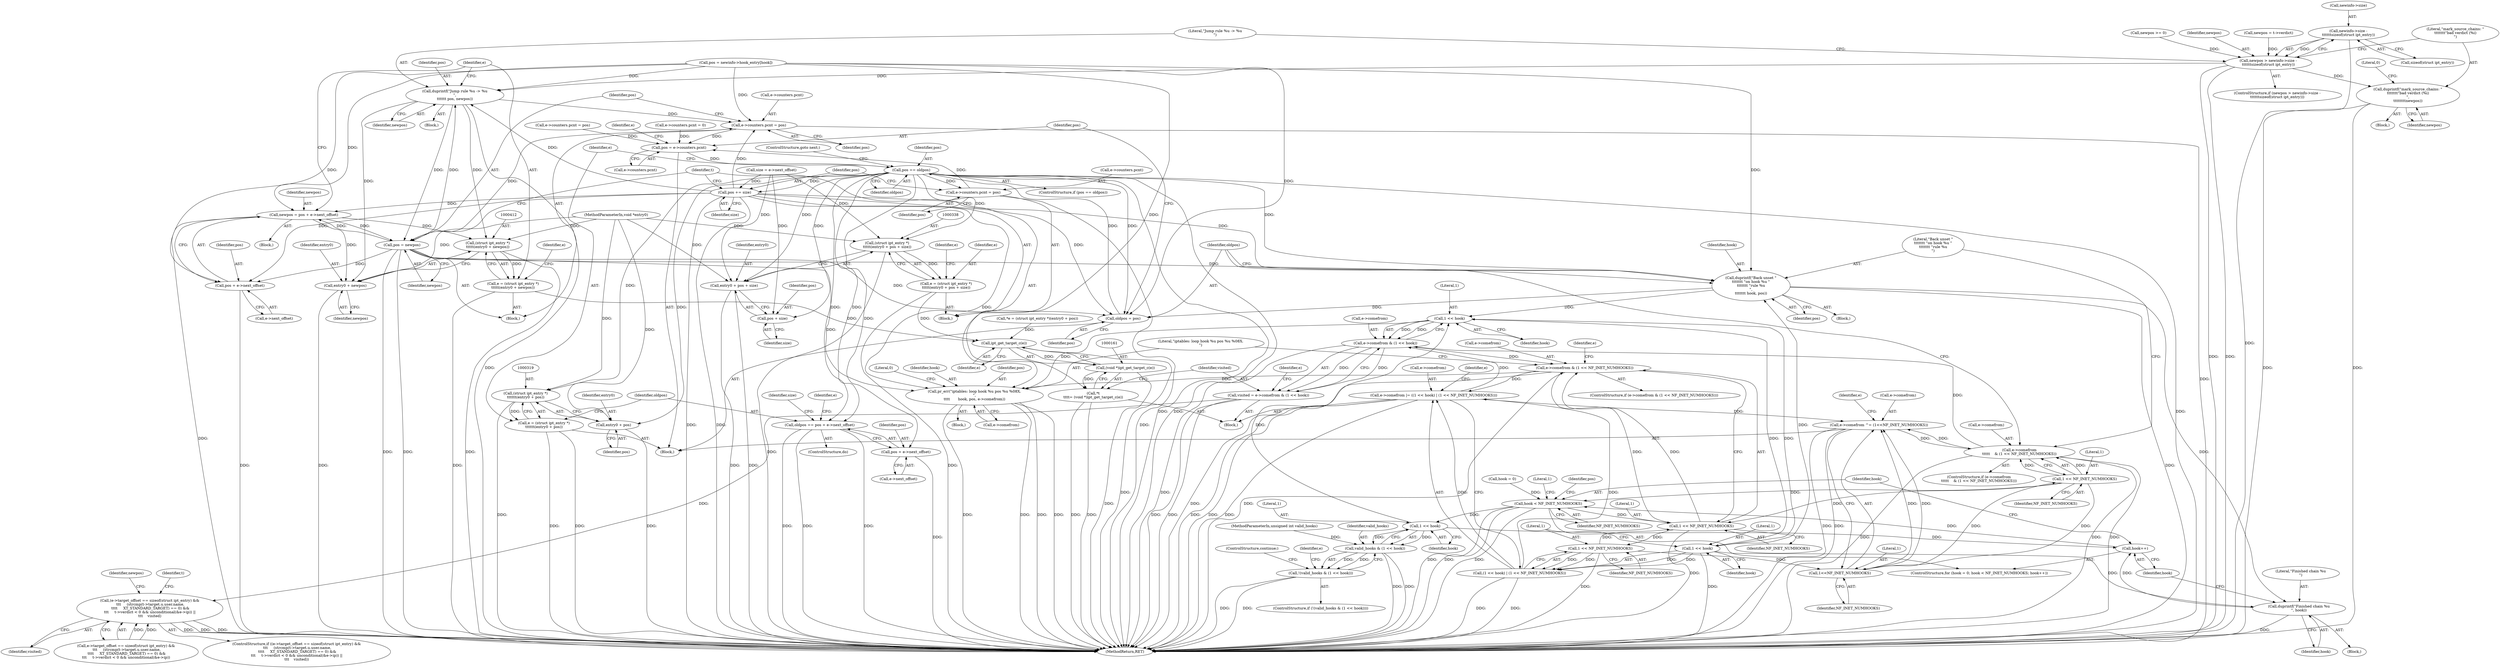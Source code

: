 digraph "0_linux_54d83fc74aa9ec72794373cb47432c5f7fb1a309_6@API" {
"1000384" [label="(Call,newinfo->size -\n\t\t\t\t\t\tsizeof(struct ipt_entry))"];
"1000382" [label="(Call,newpos > newinfo->size -\n\t\t\t\t\t\tsizeof(struct ipt_entry))"];
"1000391" [label="(Call,duprintf(\"mark_source_chains: \"\n\t\t\t\t\t\t\t\"bad verdict (%i)\n\",\n\t\t\t\t\t\t\t\tnewpos))"];
"1000396" [label="(Call,duprintf(\"Jump rule %u -> %u\n\",\n\t\t\t\t\t\t pos, newpos))"];
"1000411" [label="(Call,(struct ipt_entry *)\n\t\t\t\t\t(entry0 + newpos))"];
"1000409" [label="(Call,e = (struct ipt_entry *)\n\t\t\t\t\t(entry0 + newpos))"];
"1000162" [label="(Call,ipt_get_target_c(e))"];
"1000160" [label="(Call,(void *)ipt_get_target_c(e))"];
"1000158" [label="(Call,*t\n\t\t\t\t= (void *)ipt_get_target_c(e))"];
"1000413" [label="(Call,entry0 + newpos)"];
"1000416" [label="(Call,e->counters.pcnt = pos)"];
"1000297" [label="(Call,pos = e->counters.pcnt)"];
"1000312" [label="(Call,pos == oldpos)"];
"1000290" [label="(Call,duprintf(\"Back unset \"\n\t\t\t\t\t\t\t \"on hook %u \"\n\t\t\t\t\t\t\t \"rule %u\n\",\n\t\t\t\t\t\t\t hook, pos))"];
"1000171" [label="(Call,1 << hook)"];
"1000167" [label="(Call,e->comefrom & (1 << hook))"];
"1000165" [label="(Call,visited = e->comefrom & (1 << hook))"];
"1000204" [label="(Call,(e->target_offset == sizeof(struct ipt_entry) &&\n \t\t\t     (strcmp(t->target.u.user.name,\n \t\t\t\t     XT_STANDARD_TARGET) == 0) &&\n\t\t\t     t->verdict < 0 && unconditional(&e->ip)) ||\n\t\t\t    visited)"];
"1000175" [label="(Call,e->comefrom & (1 << NF_INET_NUMHOOKS))"];
"1000183" [label="(Call,pr_err(\"iptables: loop hook %u pos %u %08X.\n\",\n\t\t\t\t       hook, pos, e->comefrom))"];
"1000192" [label="(Call,e->comefrom |= ((1 << hook) | (1 << NF_INET_NUMHOOKS)))"];
"1000274" [label="(Call,e->comefrom ^= (1<<NF_INET_NUMHOOKS))"];
"1000282" [label="(Call,e->comefrom\n\t\t\t\t\t    & (1 << NF_INET_NUMHOOKS))"];
"1000197" [label="(Call,1 << hook)"];
"1000196" [label="(Call,(1 << hook) | (1 << NF_INET_NUMHOOKS))"];
"1000427" [label="(Call,duprintf(\"Finished chain %u\n\", hook))"];
"1000121" [label="(Call,hook++)"];
"1000118" [label="(Call,hook < NF_INET_NUMHOOKS)"];
"1000144" [label="(Call,1 << hook)"];
"1000142" [label="(Call,valid_hooks & (1 << hook))"];
"1000141" [label="(Call,!(valid_hooks & (1 << hook)))"];
"1000179" [label="(Call,1 << NF_INET_NUMHOOKS)"];
"1000200" [label="(Call,1 << NF_INET_NUMHOOKS)"];
"1000278" [label="(Call,1<<NF_INET_NUMHOOKS)"];
"1000286" [label="(Call,1 << NF_INET_NUMHOOKS)"];
"1000294" [label="(Call,oldpos = pos)"];
"1000318" [label="(Call,(struct ipt_entry *)\n\t\t\t\t\t\t(entry0 + pos))"];
"1000316" [label="(Call,e = (struct ipt_entry *)\n\t\t\t\t\t\t(entry0 + pos))"];
"1000320" [label="(Call,entry0 + pos)"];
"1000323" [label="(Call,oldpos == pos + e->next_offset)"];
"1000325" [label="(Call,pos + e->next_offset)"];
"1000337" [label="(Call,(struct ipt_entry *)\n\t\t\t\t\t(entry0 + pos + size))"];
"1000335" [label="(Call,e = (struct ipt_entry *)\n\t\t\t\t\t(entry0 + pos + size))"];
"1000339" [label="(Call,entry0 + pos + size)"];
"1000341" [label="(Call,pos + size)"];
"1000344" [label="(Call,e->counters.pcnt = pos)"];
"1000351" [label="(Call,pos += size)"];
"1000402" [label="(Call,newpos = pos + e->next_offset)"];
"1000423" [label="(Call,pos = newpos)"];
"1000404" [label="(Call,pos + e->next_offset)"];
"1000123" [label="(Block,)"];
"1000167" [label="(Call,e->comefrom & (1 << hook))"];
"1000183" [label="(Call,pr_err(\"iptables: loop hook %u pos %u %08X.\n\",\n\t\t\t\t       hook, pos, e->comefrom))"];
"1000173" [label="(Identifier,hook)"];
"1000179" [label="(Call,1 << NF_INET_NUMHOOKS)"];
"1000168" [label="(Call,e->comefrom)"];
"1000159" [label="(Identifier,t)"];
"1000141" [label="(Call,!(valid_hooks & (1 << hook)))"];
"1000143" [label="(Identifier,valid_hooks)"];
"1000432" [label="(MethodReturn,RET)"];
"1000383" [label="(Identifier,newpos)"];
"1000307" [label="(Identifier,e)"];
"1000191" [label="(Literal,0)"];
"1000296" [label="(Identifier,pos)"];
"1000343" [label="(Identifier,size)"];
"1000156" [label="(Block,)"];
"1000340" [label="(Identifier,entry0)"];
"1000311" [label="(ControlStructure,if (pos == oldpos))"];
"1000140" [label="(ControlStructure,if (!(valid_hooks & (1 << hook))))"];
"1000162" [label="(Call,ipt_get_target_c(e))"];
"1000324" [label="(Identifier,oldpos)"];
"1000318" [label="(Call,(struct ipt_entry *)\n\t\t\t\t\t\t(entry0 + pos))"];
"1000272" [label="(ControlStructure,do)"];
"1000404" [label="(Call,pos + e->next_offset)"];
"1000431" [label="(Literal,1)"];
"1000410" [label="(Identifier,e)"];
"1000399" [label="(Identifier,newpos)"];
"1000187" [label="(Call,e->comefrom)"];
"1000345" [label="(Call,e->counters.pcnt)"];
"1000110" [label="(MethodParameterIn,unsigned int valid_hooks)"];
"1000196" [label="(Call,(1 << hook) | (1 << NF_INET_NUMHOOKS))"];
"1000417" [label="(Call,e->counters.pcnt)"];
"1000351" [label="(Call,pos += size)"];
"1000185" [label="(Identifier,hook)"];
"1000330" [label="(Call,size = e->next_offset)"];
"1000304" [label="(Call,e->counters.pcnt = 0)"];
"1000147" [label="(ControlStructure,continue;)"];
"1000287" [label="(Literal,1)"];
"1000144" [label="(Call,1 << hook)"];
"1000406" [label="(Call,e->next_offset)"];
"1000317" [label="(Identifier,e)"];
"1000273" [label="(Block,)"];
"1000335" [label="(Call,e = (struct ipt_entry *)\n\t\t\t\t\t(entry0 + pos + size))"];
"1000193" [label="(Call,e->comefrom)"];
"1000199" [label="(Identifier,hook)"];
"1000274" [label="(Call,e->comefrom ^= (1<<NF_INET_NUMHOOKS))"];
"1000281" [label="(ControlStructure,if (e->comefrom\n\t\t\t\t\t    & (1 << NF_INET_NUMHOOKS)))"];
"1000323" [label="(Call,oldpos == pos + e->next_offset)"];
"1000393" [label="(Identifier,newpos)"];
"1000280" [label="(Identifier,NF_INET_NUMHOOKS)"];
"1000288" [label="(Identifier,NF_INET_NUMHOOKS)"];
"1000413" [label="(Call,entry0 + newpos)"];
"1000395" [label="(Literal,0)"];
"1000275" [label="(Call,e->comefrom)"];
"1000391" [label="(Call,duprintf(\"mark_source_chains: \"\n\t\t\t\t\t\t\t\"bad verdict (%i)\n\",\n\t\t\t\t\t\t\t\tnewpos))"];
"1000276" [label="(Identifier,e)"];
"1000298" [label="(Identifier,pos)"];
"1000427" [label="(Call,duprintf(\"Finished chain %u\n\", hook))"];
"1000175" [label="(Call,e->comefrom & (1 << NF_INET_NUMHOOKS))"];
"1000120" [label="(Identifier,NF_INET_NUMHOOKS)"];
"1000337" [label="(Call,(struct ipt_entry *)\n\t\t\t\t\t(entry0 + pos + size))"];
"1000357" [label="(Call,newpos = t->verdict)"];
"1000325" [label="(Call,pos + e->next_offset)"];
"1000194" [label="(Identifier,e)"];
"1000163" [label="(Identifier,e)"];
"1000320" [label="(Call,entry0 + pos)"];
"1000171" [label="(Call,1 << hook)"];
"1000181" [label="(Identifier,NF_INET_NUMHOOKS)"];
"1000322" [label="(Identifier,pos)"];
"1000425" [label="(Identifier,newpos)"];
"1000126" [label="(Identifier,pos)"];
"1000402" [label="(Call,newpos = pos + e->next_offset)"];
"1000339" [label="(Call,entry0 + pos + size)"];
"1000342" [label="(Identifier,pos)"];
"1000299" [label="(Call,e->counters.pcnt)"];
"1000415" [label="(Identifier,newpos)"];
"1000192" [label="(Call,e->comefrom |= ((1 << hook) | (1 << NF_INET_NUMHOOKS)))"];
"1000202" [label="(Identifier,NF_INET_NUMHOOKS)"];
"1000316" [label="(Call,e = (struct ipt_entry *)\n\t\t\t\t\t\t(entry0 + pos))"];
"1000403" [label="(Identifier,newpos)"];
"1000381" [label="(ControlStructure,if (newpos > newinfo->size -\n\t\t\t\t\t\tsizeof(struct ipt_entry)))"];
"1000382" [label="(Call,newpos > newinfo->size -\n\t\t\t\t\t\tsizeof(struct ipt_entry))"];
"1000398" [label="(Identifier,pos)"];
"1000292" [label="(Identifier,hook)"];
"1000186" [label="(Identifier,pos)"];
"1000416" [label="(Call,e->counters.pcnt = pos)"];
"1000119" [label="(Identifier,hook)"];
"1000396" [label="(Call,duprintf(\"Jump rule %u -> %u\n\",\n\t\t\t\t\t\t pos, newpos))"];
"1000314" [label="(Identifier,oldpos)"];
"1000350" [label="(Identifier,pos)"];
"1000344" [label="(Call,e->counters.pcnt = pos)"];
"1000148" [label="(Call,e->counters.pcnt = pos)"];
"1000295" [label="(Identifier,oldpos)"];
"1000409" [label="(Call,e = (struct ipt_entry *)\n\t\t\t\t\t(entry0 + newpos))"];
"1000208" [label="(Identifier,e)"];
"1000352" [label="(Identifier,pos)"];
"1000353" [label="(Identifier,size)"];
"1000145" [label="(Literal,1)"];
"1000151" [label="(Identifier,e)"];
"1000237" [label="(Identifier,visited)"];
"1000423" [label="(Call,pos = newpos)"];
"1000118" [label="(Call,hook < NF_INET_NUMHOOKS)"];
"1000377" [label="(Call,newpos >= 0)"];
"1000201" [label="(Literal,1)"];
"1000336" [label="(Identifier,e)"];
"1000166" [label="(Identifier,visited)"];
"1000327" [label="(Call,e->next_offset)"];
"1000392" [label="(Literal,\"mark_source_chains: \"\n\t\t\t\t\t\t\t\"bad verdict (%i)\n\")"];
"1000114" [label="(ControlStructure,for (hook = 0; hook < NF_INET_NUMHOOKS; hook++))"];
"1000177" [label="(Identifier,e)"];
"1000390" [label="(Block,)"];
"1000122" [label="(Identifier,hook)"];
"1000347" [label="(Identifier,e)"];
"1000422" [label="(Identifier,pos)"];
"1000133" [label="(Call,*e = (struct ipt_entry *)(entry0 + pos))"];
"1000388" [label="(Call,sizeof(struct ipt_entry))"];
"1000290" [label="(Call,duprintf(\"Back unset \"\n\t\t\t\t\t\t\t \"on hook %u \"\n\t\t\t\t\t\t\t \"rule %u\n\",\n\t\t\t\t\t\t\t hook, pos))"];
"1000238" [label="(Block,)"];
"1000429" [label="(Identifier,hook)"];
"1000180" [label="(Literal,1)"];
"1000297" [label="(Call,pos = e->counters.pcnt)"];
"1000146" [label="(Identifier,hook)"];
"1000205" [label="(Call,e->target_offset == sizeof(struct ipt_entry) &&\n \t\t\t     (strcmp(t->target.u.user.name,\n \t\t\t\t     XT_STANDARD_TARGET) == 0) &&\n\t\t\t     t->verdict < 0 && unconditional(&e->ip))"];
"1000380" [label="(Block,)"];
"1000204" [label="(Call,(e->target_offset == sizeof(struct ipt_entry) &&\n \t\t\t     (strcmp(t->target.u.user.name,\n \t\t\t\t     XT_STANDARD_TARGET) == 0) &&\n\t\t\t     t->verdict < 0 && unconditional(&e->ip)) ||\n\t\t\t    visited)"];
"1000249" [label="(Identifier,t)"];
"1000401" [label="(Block,)"];
"1000289" [label="(Block,)"];
"1000315" [label="(ControlStructure,goto next;)"];
"1000284" [label="(Identifier,e)"];
"1000411" [label="(Call,(struct ipt_entry *)\n\t\t\t\t\t(entry0 + newpos))"];
"1000111" [label="(MethodParameterIn,void *entry0)"];
"1000203" [label="(ControlStructure,if ((e->target_offset == sizeof(struct ipt_entry) &&\n \t\t\t     (strcmp(t->target.u.user.name,\n \t\t\t\t     XT_STANDARD_TARGET) == 0) &&\n\t\t\t     t->verdict < 0 && unconditional(&e->ip)) ||\n\t\t\t    visited))"];
"1000172" [label="(Literal,1)"];
"1000283" [label="(Call,e->comefrom)"];
"1000313" [label="(Identifier,pos)"];
"1000198" [label="(Literal,1)"];
"1000174" [label="(ControlStructure,if (e->comefrom & (1 << NF_INET_NUMHOOKS)))"];
"1000326" [label="(Identifier,pos)"];
"1000125" [label="(Call,pos = newinfo->hook_entry[hook])"];
"1000115" [label="(Call,hook = 0)"];
"1000321" [label="(Identifier,entry0)"];
"1000121" [label="(Call,hook++)"];
"1000160" [label="(Call,(void *)ipt_get_target_c(e))"];
"1000176" [label="(Call,e->comefrom)"];
"1000165" [label="(Call,visited = e->comefrom & (1 << hook))"];
"1000279" [label="(Literal,1)"];
"1000385" [label="(Call,newinfo->size)"];
"1000384" [label="(Call,newinfo->size -\n\t\t\t\t\t\tsizeof(struct ipt_entry))"];
"1000397" [label="(Literal,\"Jump rule %u -> %u\n\")"];
"1000414" [label="(Identifier,entry0)"];
"1000358" [label="(Identifier,newpos)"];
"1000405" [label="(Identifier,pos)"];
"1000158" [label="(Call,*t\n\t\t\t\t= (void *)ipt_get_target_c(e))"];
"1000200" [label="(Call,1 << NF_INET_NUMHOOKS)"];
"1000278" [label="(Call,1<<NF_INET_NUMHOOKS)"];
"1000294" [label="(Call,oldpos = pos)"];
"1000355" [label="(Block,)"];
"1000282" [label="(Call,e->comefrom\n\t\t\t\t\t    & (1 << NF_INET_NUMHOOKS))"];
"1000419" [label="(Identifier,e)"];
"1000428" [label="(Literal,\"Finished chain %u\n\")"];
"1000341" [label="(Call,pos + size)"];
"1000286" [label="(Call,1 << NF_INET_NUMHOOKS)"];
"1000291" [label="(Literal,\"Back unset \"\n\t\t\t\t\t\t\t \"on hook %u \"\n\t\t\t\t\t\t\t \"rule %u\n\")"];
"1000293" [label="(Identifier,pos)"];
"1000331" [label="(Identifier,size)"];
"1000142" [label="(Call,valid_hooks & (1 << hook))"];
"1000312" [label="(Call,pos == oldpos)"];
"1000424" [label="(Identifier,pos)"];
"1000197" [label="(Call,1 << hook)"];
"1000182" [label="(Block,)"];
"1000184" [label="(Literal,\"iptables: loop hook %u pos %u %08X.\n\")"];
"1000384" -> "1000382"  [label="AST: "];
"1000384" -> "1000388"  [label="CFG: "];
"1000385" -> "1000384"  [label="AST: "];
"1000388" -> "1000384"  [label="AST: "];
"1000382" -> "1000384"  [label="CFG: "];
"1000384" -> "1000432"  [label="DDG: "];
"1000384" -> "1000382"  [label="DDG: "];
"1000382" -> "1000381"  [label="AST: "];
"1000383" -> "1000382"  [label="AST: "];
"1000392" -> "1000382"  [label="CFG: "];
"1000397" -> "1000382"  [label="CFG: "];
"1000382" -> "1000432"  [label="DDG: "];
"1000382" -> "1000432"  [label="DDG: "];
"1000357" -> "1000382"  [label="DDG: "];
"1000377" -> "1000382"  [label="DDG: "];
"1000382" -> "1000391"  [label="DDG: "];
"1000382" -> "1000396"  [label="DDG: "];
"1000391" -> "1000390"  [label="AST: "];
"1000391" -> "1000393"  [label="CFG: "];
"1000392" -> "1000391"  [label="AST: "];
"1000393" -> "1000391"  [label="AST: "];
"1000395" -> "1000391"  [label="CFG: "];
"1000391" -> "1000432"  [label="DDG: "];
"1000391" -> "1000432"  [label="DDG: "];
"1000396" -> "1000380"  [label="AST: "];
"1000396" -> "1000399"  [label="CFG: "];
"1000397" -> "1000396"  [label="AST: "];
"1000398" -> "1000396"  [label="AST: "];
"1000399" -> "1000396"  [label="AST: "];
"1000410" -> "1000396"  [label="CFG: "];
"1000396" -> "1000432"  [label="DDG: "];
"1000423" -> "1000396"  [label="DDG: "];
"1000351" -> "1000396"  [label="DDG: "];
"1000125" -> "1000396"  [label="DDG: "];
"1000396" -> "1000411"  [label="DDG: "];
"1000396" -> "1000413"  [label="DDG: "];
"1000396" -> "1000416"  [label="DDG: "];
"1000396" -> "1000423"  [label="DDG: "];
"1000411" -> "1000409"  [label="AST: "];
"1000411" -> "1000413"  [label="CFG: "];
"1000412" -> "1000411"  [label="AST: "];
"1000413" -> "1000411"  [label="AST: "];
"1000409" -> "1000411"  [label="CFG: "];
"1000411" -> "1000432"  [label="DDG: "];
"1000411" -> "1000409"  [label="DDG: "];
"1000111" -> "1000411"  [label="DDG: "];
"1000402" -> "1000411"  [label="DDG: "];
"1000409" -> "1000355"  [label="AST: "];
"1000410" -> "1000409"  [label="AST: "];
"1000419" -> "1000409"  [label="CFG: "];
"1000409" -> "1000432"  [label="DDG: "];
"1000409" -> "1000162"  [label="DDG: "];
"1000162" -> "1000160"  [label="AST: "];
"1000162" -> "1000163"  [label="CFG: "];
"1000163" -> "1000162"  [label="AST: "];
"1000160" -> "1000162"  [label="CFG: "];
"1000162" -> "1000432"  [label="DDG: "];
"1000162" -> "1000160"  [label="DDG: "];
"1000335" -> "1000162"  [label="DDG: "];
"1000133" -> "1000162"  [label="DDG: "];
"1000160" -> "1000158"  [label="AST: "];
"1000161" -> "1000160"  [label="AST: "];
"1000158" -> "1000160"  [label="CFG: "];
"1000160" -> "1000432"  [label="DDG: "];
"1000160" -> "1000158"  [label="DDG: "];
"1000158" -> "1000156"  [label="AST: "];
"1000159" -> "1000158"  [label="AST: "];
"1000166" -> "1000158"  [label="CFG: "];
"1000158" -> "1000432"  [label="DDG: "];
"1000158" -> "1000432"  [label="DDG: "];
"1000413" -> "1000415"  [label="CFG: "];
"1000414" -> "1000413"  [label="AST: "];
"1000415" -> "1000413"  [label="AST: "];
"1000413" -> "1000432"  [label="DDG: "];
"1000111" -> "1000413"  [label="DDG: "];
"1000402" -> "1000413"  [label="DDG: "];
"1000416" -> "1000355"  [label="AST: "];
"1000416" -> "1000422"  [label="CFG: "];
"1000417" -> "1000416"  [label="AST: "];
"1000422" -> "1000416"  [label="AST: "];
"1000424" -> "1000416"  [label="CFG: "];
"1000416" -> "1000432"  [label="DDG: "];
"1000416" -> "1000297"  [label="DDG: "];
"1000423" -> "1000416"  [label="DDG: "];
"1000351" -> "1000416"  [label="DDG: "];
"1000125" -> "1000416"  [label="DDG: "];
"1000297" -> "1000273"  [label="AST: "];
"1000297" -> "1000299"  [label="CFG: "];
"1000298" -> "1000297"  [label="AST: "];
"1000299" -> "1000297"  [label="AST: "];
"1000307" -> "1000297"  [label="CFG: "];
"1000304" -> "1000297"  [label="DDG: "];
"1000148" -> "1000297"  [label="DDG: "];
"1000344" -> "1000297"  [label="DDG: "];
"1000297" -> "1000312"  [label="DDG: "];
"1000312" -> "1000311"  [label="AST: "];
"1000312" -> "1000314"  [label="CFG: "];
"1000313" -> "1000312"  [label="AST: "];
"1000314" -> "1000312"  [label="AST: "];
"1000315" -> "1000312"  [label="CFG: "];
"1000317" -> "1000312"  [label="CFG: "];
"1000312" -> "1000432"  [label="DDG: "];
"1000312" -> "1000432"  [label="DDG: "];
"1000312" -> "1000432"  [label="DDG: "];
"1000312" -> "1000290"  [label="DDG: "];
"1000312" -> "1000294"  [label="DDG: "];
"1000294" -> "1000312"  [label="DDG: "];
"1000312" -> "1000318"  [label="DDG: "];
"1000312" -> "1000320"  [label="DDG: "];
"1000312" -> "1000323"  [label="DDG: "];
"1000312" -> "1000323"  [label="DDG: "];
"1000312" -> "1000325"  [label="DDG: "];
"1000312" -> "1000337"  [label="DDG: "];
"1000312" -> "1000339"  [label="DDG: "];
"1000312" -> "1000341"  [label="DDG: "];
"1000312" -> "1000344"  [label="DDG: "];
"1000312" -> "1000351"  [label="DDG: "];
"1000290" -> "1000289"  [label="AST: "];
"1000290" -> "1000293"  [label="CFG: "];
"1000291" -> "1000290"  [label="AST: "];
"1000292" -> "1000290"  [label="AST: "];
"1000293" -> "1000290"  [label="AST: "];
"1000295" -> "1000290"  [label="CFG: "];
"1000290" -> "1000432"  [label="DDG: "];
"1000290" -> "1000171"  [label="DDG: "];
"1000197" -> "1000290"  [label="DDG: "];
"1000423" -> "1000290"  [label="DDG: "];
"1000351" -> "1000290"  [label="DDG: "];
"1000125" -> "1000290"  [label="DDG: "];
"1000290" -> "1000294"  [label="DDG: "];
"1000290" -> "1000427"  [label="DDG: "];
"1000171" -> "1000167"  [label="AST: "];
"1000171" -> "1000173"  [label="CFG: "];
"1000172" -> "1000171"  [label="AST: "];
"1000173" -> "1000171"  [label="AST: "];
"1000167" -> "1000171"  [label="CFG: "];
"1000171" -> "1000167"  [label="DDG: "];
"1000171" -> "1000167"  [label="DDG: "];
"1000197" -> "1000171"  [label="DDG: "];
"1000144" -> "1000171"  [label="DDG: "];
"1000171" -> "1000183"  [label="DDG: "];
"1000171" -> "1000197"  [label="DDG: "];
"1000167" -> "1000165"  [label="AST: "];
"1000168" -> "1000167"  [label="AST: "];
"1000165" -> "1000167"  [label="CFG: "];
"1000167" -> "1000432"  [label="DDG: "];
"1000167" -> "1000165"  [label="DDG: "];
"1000167" -> "1000165"  [label="DDG: "];
"1000192" -> "1000167"  [label="DDG: "];
"1000282" -> "1000167"  [label="DDG: "];
"1000167" -> "1000175"  [label="DDG: "];
"1000165" -> "1000156"  [label="AST: "];
"1000166" -> "1000165"  [label="AST: "];
"1000177" -> "1000165"  [label="CFG: "];
"1000165" -> "1000432"  [label="DDG: "];
"1000165" -> "1000432"  [label="DDG: "];
"1000165" -> "1000204"  [label="DDG: "];
"1000204" -> "1000203"  [label="AST: "];
"1000204" -> "1000205"  [label="CFG: "];
"1000204" -> "1000237"  [label="CFG: "];
"1000205" -> "1000204"  [label="AST: "];
"1000237" -> "1000204"  [label="AST: "];
"1000249" -> "1000204"  [label="CFG: "];
"1000358" -> "1000204"  [label="CFG: "];
"1000204" -> "1000432"  [label="DDG: "];
"1000204" -> "1000432"  [label="DDG: "];
"1000204" -> "1000432"  [label="DDG: "];
"1000205" -> "1000204"  [label="DDG: "];
"1000205" -> "1000204"  [label="DDG: "];
"1000175" -> "1000174"  [label="AST: "];
"1000175" -> "1000179"  [label="CFG: "];
"1000176" -> "1000175"  [label="AST: "];
"1000179" -> "1000175"  [label="AST: "];
"1000184" -> "1000175"  [label="CFG: "];
"1000194" -> "1000175"  [label="CFG: "];
"1000175" -> "1000432"  [label="DDG: "];
"1000175" -> "1000432"  [label="DDG: "];
"1000179" -> "1000175"  [label="DDG: "];
"1000179" -> "1000175"  [label="DDG: "];
"1000175" -> "1000183"  [label="DDG: "];
"1000175" -> "1000192"  [label="DDG: "];
"1000183" -> "1000182"  [label="AST: "];
"1000183" -> "1000187"  [label="CFG: "];
"1000184" -> "1000183"  [label="AST: "];
"1000185" -> "1000183"  [label="AST: "];
"1000186" -> "1000183"  [label="AST: "];
"1000187" -> "1000183"  [label="AST: "];
"1000191" -> "1000183"  [label="CFG: "];
"1000183" -> "1000432"  [label="DDG: "];
"1000183" -> "1000432"  [label="DDG: "];
"1000183" -> "1000432"  [label="DDG: "];
"1000183" -> "1000432"  [label="DDG: "];
"1000423" -> "1000183"  [label="DDG: "];
"1000351" -> "1000183"  [label="DDG: "];
"1000125" -> "1000183"  [label="DDG: "];
"1000192" -> "1000156"  [label="AST: "];
"1000192" -> "1000196"  [label="CFG: "];
"1000193" -> "1000192"  [label="AST: "];
"1000196" -> "1000192"  [label="AST: "];
"1000208" -> "1000192"  [label="CFG: "];
"1000192" -> "1000432"  [label="DDG: "];
"1000192" -> "1000432"  [label="DDG: "];
"1000192" -> "1000432"  [label="DDG: "];
"1000196" -> "1000192"  [label="DDG: "];
"1000196" -> "1000192"  [label="DDG: "];
"1000192" -> "1000274"  [label="DDG: "];
"1000274" -> "1000273"  [label="AST: "];
"1000274" -> "1000278"  [label="CFG: "];
"1000275" -> "1000274"  [label="AST: "];
"1000278" -> "1000274"  [label="AST: "];
"1000284" -> "1000274"  [label="CFG: "];
"1000274" -> "1000432"  [label="DDG: "];
"1000274" -> "1000432"  [label="DDG: "];
"1000282" -> "1000274"  [label="DDG: "];
"1000278" -> "1000274"  [label="DDG: "];
"1000278" -> "1000274"  [label="DDG: "];
"1000274" -> "1000282"  [label="DDG: "];
"1000282" -> "1000281"  [label="AST: "];
"1000282" -> "1000286"  [label="CFG: "];
"1000283" -> "1000282"  [label="AST: "];
"1000286" -> "1000282"  [label="AST: "];
"1000291" -> "1000282"  [label="CFG: "];
"1000295" -> "1000282"  [label="CFG: "];
"1000282" -> "1000432"  [label="DDG: "];
"1000282" -> "1000432"  [label="DDG: "];
"1000282" -> "1000432"  [label="DDG: "];
"1000286" -> "1000282"  [label="DDG: "];
"1000286" -> "1000282"  [label="DDG: "];
"1000197" -> "1000196"  [label="AST: "];
"1000197" -> "1000199"  [label="CFG: "];
"1000198" -> "1000197"  [label="AST: "];
"1000199" -> "1000197"  [label="AST: "];
"1000201" -> "1000197"  [label="CFG: "];
"1000197" -> "1000432"  [label="DDG: "];
"1000197" -> "1000196"  [label="DDG: "];
"1000197" -> "1000196"  [label="DDG: "];
"1000197" -> "1000427"  [label="DDG: "];
"1000196" -> "1000200"  [label="CFG: "];
"1000200" -> "1000196"  [label="AST: "];
"1000196" -> "1000432"  [label="DDG: "];
"1000196" -> "1000432"  [label="DDG: "];
"1000200" -> "1000196"  [label="DDG: "];
"1000200" -> "1000196"  [label="DDG: "];
"1000427" -> "1000123"  [label="AST: "];
"1000427" -> "1000429"  [label="CFG: "];
"1000428" -> "1000427"  [label="AST: "];
"1000429" -> "1000427"  [label="AST: "];
"1000122" -> "1000427"  [label="CFG: "];
"1000427" -> "1000432"  [label="DDG: "];
"1000427" -> "1000121"  [label="DDG: "];
"1000121" -> "1000114"  [label="AST: "];
"1000121" -> "1000122"  [label="CFG: "];
"1000122" -> "1000121"  [label="AST: "];
"1000119" -> "1000121"  [label="CFG: "];
"1000121" -> "1000118"  [label="DDG: "];
"1000144" -> "1000121"  [label="DDG: "];
"1000118" -> "1000114"  [label="AST: "];
"1000118" -> "1000120"  [label="CFG: "];
"1000119" -> "1000118"  [label="AST: "];
"1000120" -> "1000118"  [label="AST: "];
"1000126" -> "1000118"  [label="CFG: "];
"1000431" -> "1000118"  [label="CFG: "];
"1000118" -> "1000432"  [label="DDG: "];
"1000118" -> "1000432"  [label="DDG: "];
"1000118" -> "1000432"  [label="DDG: "];
"1000115" -> "1000118"  [label="DDG: "];
"1000286" -> "1000118"  [label="DDG: "];
"1000118" -> "1000144"  [label="DDG: "];
"1000118" -> "1000179"  [label="DDG: "];
"1000144" -> "1000142"  [label="AST: "];
"1000144" -> "1000146"  [label="CFG: "];
"1000145" -> "1000144"  [label="AST: "];
"1000146" -> "1000144"  [label="AST: "];
"1000142" -> "1000144"  [label="CFG: "];
"1000144" -> "1000142"  [label="DDG: "];
"1000144" -> "1000142"  [label="DDG: "];
"1000142" -> "1000141"  [label="AST: "];
"1000143" -> "1000142"  [label="AST: "];
"1000141" -> "1000142"  [label="CFG: "];
"1000142" -> "1000432"  [label="DDG: "];
"1000142" -> "1000432"  [label="DDG: "];
"1000142" -> "1000141"  [label="DDG: "];
"1000142" -> "1000141"  [label="DDG: "];
"1000110" -> "1000142"  [label="DDG: "];
"1000141" -> "1000140"  [label="AST: "];
"1000147" -> "1000141"  [label="CFG: "];
"1000151" -> "1000141"  [label="CFG: "];
"1000141" -> "1000432"  [label="DDG: "];
"1000141" -> "1000432"  [label="DDG: "];
"1000179" -> "1000181"  [label="CFG: "];
"1000180" -> "1000179"  [label="AST: "];
"1000181" -> "1000179"  [label="AST: "];
"1000179" -> "1000432"  [label="DDG: "];
"1000286" -> "1000179"  [label="DDG: "];
"1000200" -> "1000179"  [label="DDG: "];
"1000179" -> "1000200"  [label="DDG: "];
"1000200" -> "1000202"  [label="CFG: "];
"1000201" -> "1000200"  [label="AST: "];
"1000202" -> "1000200"  [label="AST: "];
"1000200" -> "1000432"  [label="DDG: "];
"1000200" -> "1000278"  [label="DDG: "];
"1000278" -> "1000280"  [label="CFG: "];
"1000279" -> "1000278"  [label="AST: "];
"1000280" -> "1000278"  [label="AST: "];
"1000286" -> "1000278"  [label="DDG: "];
"1000278" -> "1000286"  [label="DDG: "];
"1000286" -> "1000288"  [label="CFG: "];
"1000287" -> "1000286"  [label="AST: "];
"1000288" -> "1000286"  [label="AST: "];
"1000294" -> "1000273"  [label="AST: "];
"1000294" -> "1000296"  [label="CFG: "];
"1000295" -> "1000294"  [label="AST: "];
"1000296" -> "1000294"  [label="AST: "];
"1000298" -> "1000294"  [label="CFG: "];
"1000423" -> "1000294"  [label="DDG: "];
"1000351" -> "1000294"  [label="DDG: "];
"1000125" -> "1000294"  [label="DDG: "];
"1000318" -> "1000316"  [label="AST: "];
"1000318" -> "1000320"  [label="CFG: "];
"1000319" -> "1000318"  [label="AST: "];
"1000320" -> "1000318"  [label="AST: "];
"1000316" -> "1000318"  [label="CFG: "];
"1000318" -> "1000432"  [label="DDG: "];
"1000318" -> "1000316"  [label="DDG: "];
"1000111" -> "1000318"  [label="DDG: "];
"1000316" -> "1000273"  [label="AST: "];
"1000317" -> "1000316"  [label="AST: "];
"1000324" -> "1000316"  [label="CFG: "];
"1000316" -> "1000432"  [label="DDG: "];
"1000316" -> "1000432"  [label="DDG: "];
"1000320" -> "1000322"  [label="CFG: "];
"1000321" -> "1000320"  [label="AST: "];
"1000322" -> "1000320"  [label="AST: "];
"1000320" -> "1000432"  [label="DDG: "];
"1000111" -> "1000320"  [label="DDG: "];
"1000323" -> "1000272"  [label="AST: "];
"1000323" -> "1000325"  [label="CFG: "];
"1000324" -> "1000323"  [label="AST: "];
"1000325" -> "1000323"  [label="AST: "];
"1000276" -> "1000323"  [label="CFG: "];
"1000331" -> "1000323"  [label="CFG: "];
"1000323" -> "1000432"  [label="DDG: "];
"1000323" -> "1000432"  [label="DDG: "];
"1000323" -> "1000432"  [label="DDG: "];
"1000325" -> "1000327"  [label="CFG: "];
"1000326" -> "1000325"  [label="AST: "];
"1000327" -> "1000325"  [label="AST: "];
"1000325" -> "1000432"  [label="DDG: "];
"1000337" -> "1000335"  [label="AST: "];
"1000337" -> "1000339"  [label="CFG: "];
"1000338" -> "1000337"  [label="AST: "];
"1000339" -> "1000337"  [label="AST: "];
"1000335" -> "1000337"  [label="CFG: "];
"1000337" -> "1000432"  [label="DDG: "];
"1000337" -> "1000335"  [label="DDG: "];
"1000111" -> "1000337"  [label="DDG: "];
"1000330" -> "1000337"  [label="DDG: "];
"1000335" -> "1000238"  [label="AST: "];
"1000336" -> "1000335"  [label="AST: "];
"1000347" -> "1000335"  [label="CFG: "];
"1000335" -> "1000432"  [label="DDG: "];
"1000339" -> "1000341"  [label="CFG: "];
"1000340" -> "1000339"  [label="AST: "];
"1000341" -> "1000339"  [label="AST: "];
"1000339" -> "1000432"  [label="DDG: "];
"1000339" -> "1000432"  [label="DDG: "];
"1000111" -> "1000339"  [label="DDG: "];
"1000330" -> "1000339"  [label="DDG: "];
"1000341" -> "1000343"  [label="CFG: "];
"1000342" -> "1000341"  [label="AST: "];
"1000343" -> "1000341"  [label="AST: "];
"1000330" -> "1000341"  [label="DDG: "];
"1000344" -> "1000238"  [label="AST: "];
"1000344" -> "1000350"  [label="CFG: "];
"1000345" -> "1000344"  [label="AST: "];
"1000350" -> "1000344"  [label="AST: "];
"1000352" -> "1000344"  [label="CFG: "];
"1000344" -> "1000432"  [label="DDG: "];
"1000351" -> "1000238"  [label="AST: "];
"1000351" -> "1000353"  [label="CFG: "];
"1000352" -> "1000351"  [label="AST: "];
"1000353" -> "1000351"  [label="AST: "];
"1000159" -> "1000351"  [label="CFG: "];
"1000351" -> "1000432"  [label="DDG: "];
"1000351" -> "1000432"  [label="DDG: "];
"1000330" -> "1000351"  [label="DDG: "];
"1000351" -> "1000402"  [label="DDG: "];
"1000351" -> "1000404"  [label="DDG: "];
"1000402" -> "1000401"  [label="AST: "];
"1000402" -> "1000404"  [label="CFG: "];
"1000403" -> "1000402"  [label="AST: "];
"1000404" -> "1000402"  [label="AST: "];
"1000410" -> "1000402"  [label="CFG: "];
"1000402" -> "1000432"  [label="DDG: "];
"1000423" -> "1000402"  [label="DDG: "];
"1000125" -> "1000402"  [label="DDG: "];
"1000402" -> "1000423"  [label="DDG: "];
"1000423" -> "1000355"  [label="AST: "];
"1000423" -> "1000425"  [label="CFG: "];
"1000424" -> "1000423"  [label="AST: "];
"1000425" -> "1000423"  [label="AST: "];
"1000159" -> "1000423"  [label="CFG: "];
"1000423" -> "1000432"  [label="DDG: "];
"1000423" -> "1000432"  [label="DDG: "];
"1000423" -> "1000404"  [label="DDG: "];
"1000404" -> "1000406"  [label="CFG: "];
"1000405" -> "1000404"  [label="AST: "];
"1000406" -> "1000404"  [label="AST: "];
"1000404" -> "1000432"  [label="DDG: "];
"1000125" -> "1000404"  [label="DDG: "];
}
